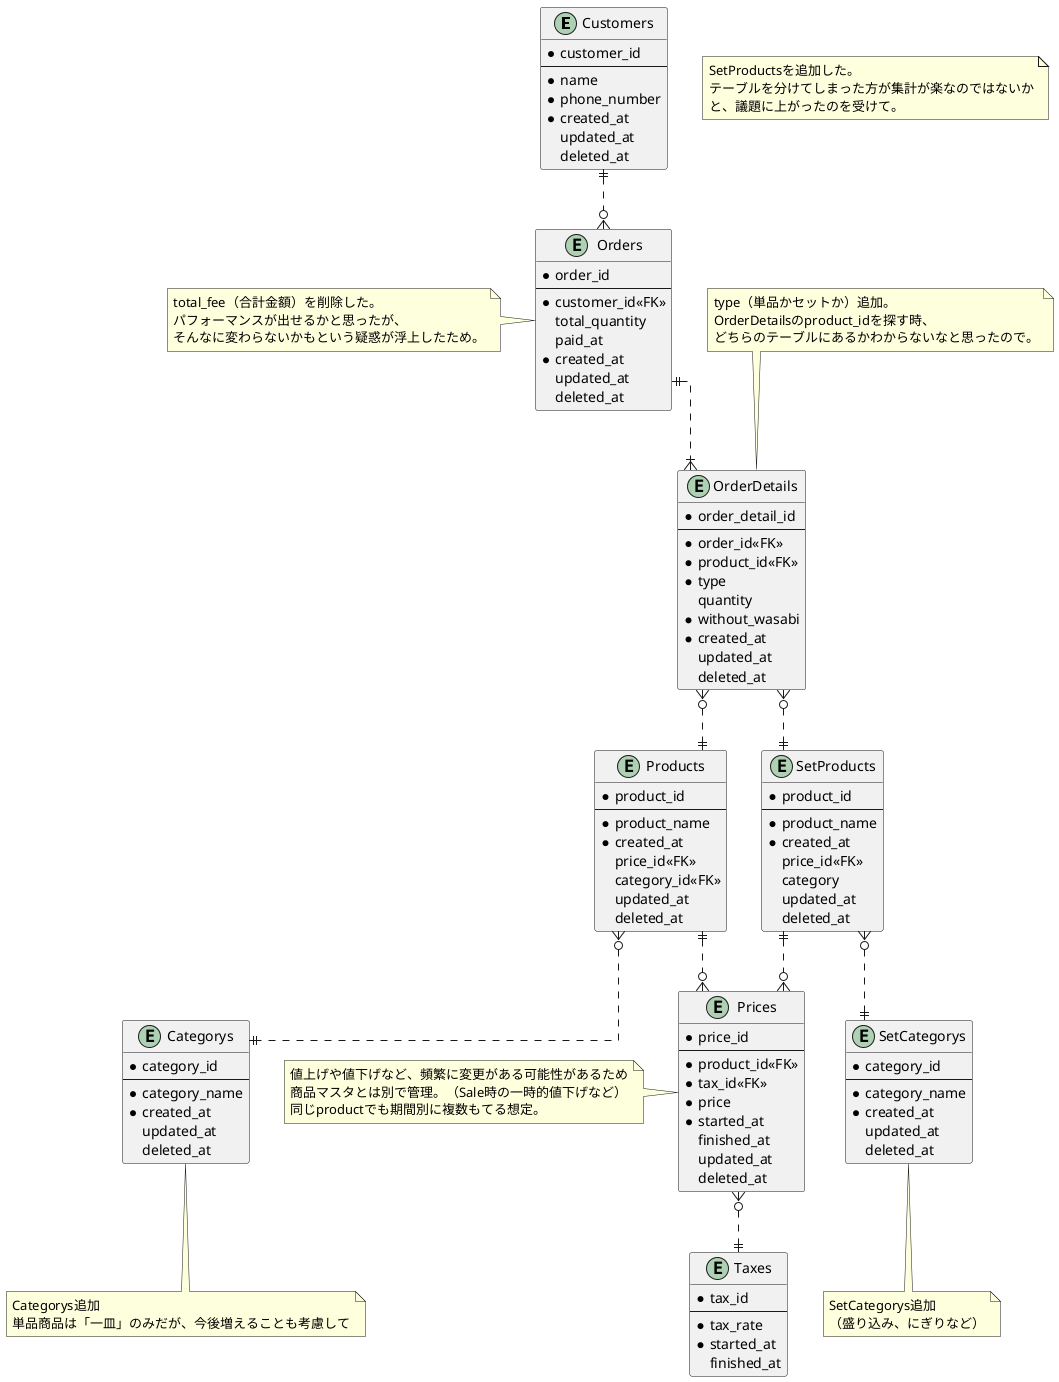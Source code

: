 @startuml sushi_ordering_schema_01

skinparam {
  ' カーディナリティ斜め対策
   linetype ortho
}

' 顧客マスタ
entity "Customers" as Customers {
  * customer_id
  --
  * name
  * phone_number
  * created_at
    updated_at
    deleted_at
}

' 単品商品マスタ
entity "Products" as Products {
  * product_id
  --
  * product_name
  * created_at
    price_id<<FK>>
    category_id<<FK>>
    updated_at
    deleted_at
}

' 商品カテゴリマスタ
entity "Categorys" as Categorys {
  * category_id
  --
  * category_name
  * created_at
    updated_at
    deleted_at
}

note bottom of Categorys
  Categorys追加
  単品商品は「一皿」のみだが、今後増えることも考慮して
end note

' セット商品マスタ
entity "SetProducts" as SetProducts {
  * product_id
  --
  * product_name
  * created_at
    price_id<<FK>>
    category
    updated_at
    deleted_at
}

' セット商品カテゴリマスタ
entity "SetCategorys" as SetCategorys {
  * category_id
  --
  * category_name
  * created_at
    updated_at
    deleted_at
}

note bottom of SetCategorys
  SetCategorys追加
  （盛り込み、にぎりなど）
end note

' 商品金額テーブル
entity "Prices" as Prices {
  * price_id
  --
  * product_id<<FK>>
  * tax_id<<FK>>
  * price
  * started_at
    finished_at
    updated_at
    deleted_at
}

note left of Prices
  値上げや値下げなど、頻繁に変更がある可能性があるため
  商品マスタとは別で管理。（Sale時の一時的値下げなど）
  同じproductでも期間別に複数もてる想定。
end note

' 消費税マスタ
entity "Taxes" as Taxes {
  * tax_id
  --
  * tax_rate
  * started_at
    finished_at
}

' 注文テーブル
entity "Orders" as Orders {
  * order_id
  --
  * customer_id<<FK>>
    total_quantity
    paid_at
  * created_at
    updated_at
    deleted_at
}

note left of Orders
  total_fee（合計金額）を削除した。
  パフォーマンスが出せるかと思ったが、
  そんなに変わらないかもという疑惑が浮上したため。
end note

entity "OrderDetails" as OrderDetails {
  * order_detail_id
  --
  * order_id<<FK>>
  * product_id<<FK>>
  * type
    quantity
  * without_wasabi
  * created_at
    updated_at
    deleted_at
}

note top of OrderDetails
  type（単品かセットか）追加。
  OrderDetailsのproduct_idを探す時、
  どちらのテーブルにあるかわからないなと思ったので。
end note

Customers ||..o{ Orders
Orders ||..|{ OrderDetails
OrderDetails }o..|| Products
OrderDetails }o..|| SetProducts
Products ||..o{ Prices
SetProducts ||..o{ Prices
Products }o..|| Categorys
SetProducts }o..|| SetCategorys
Prices }o..|| Taxes

note as note1
  SetProductsを追加した。
  テーブルを分けてしまった方が集計が楽なのではないか
  と、議題に上がったのを受けて。
end note

@enduml